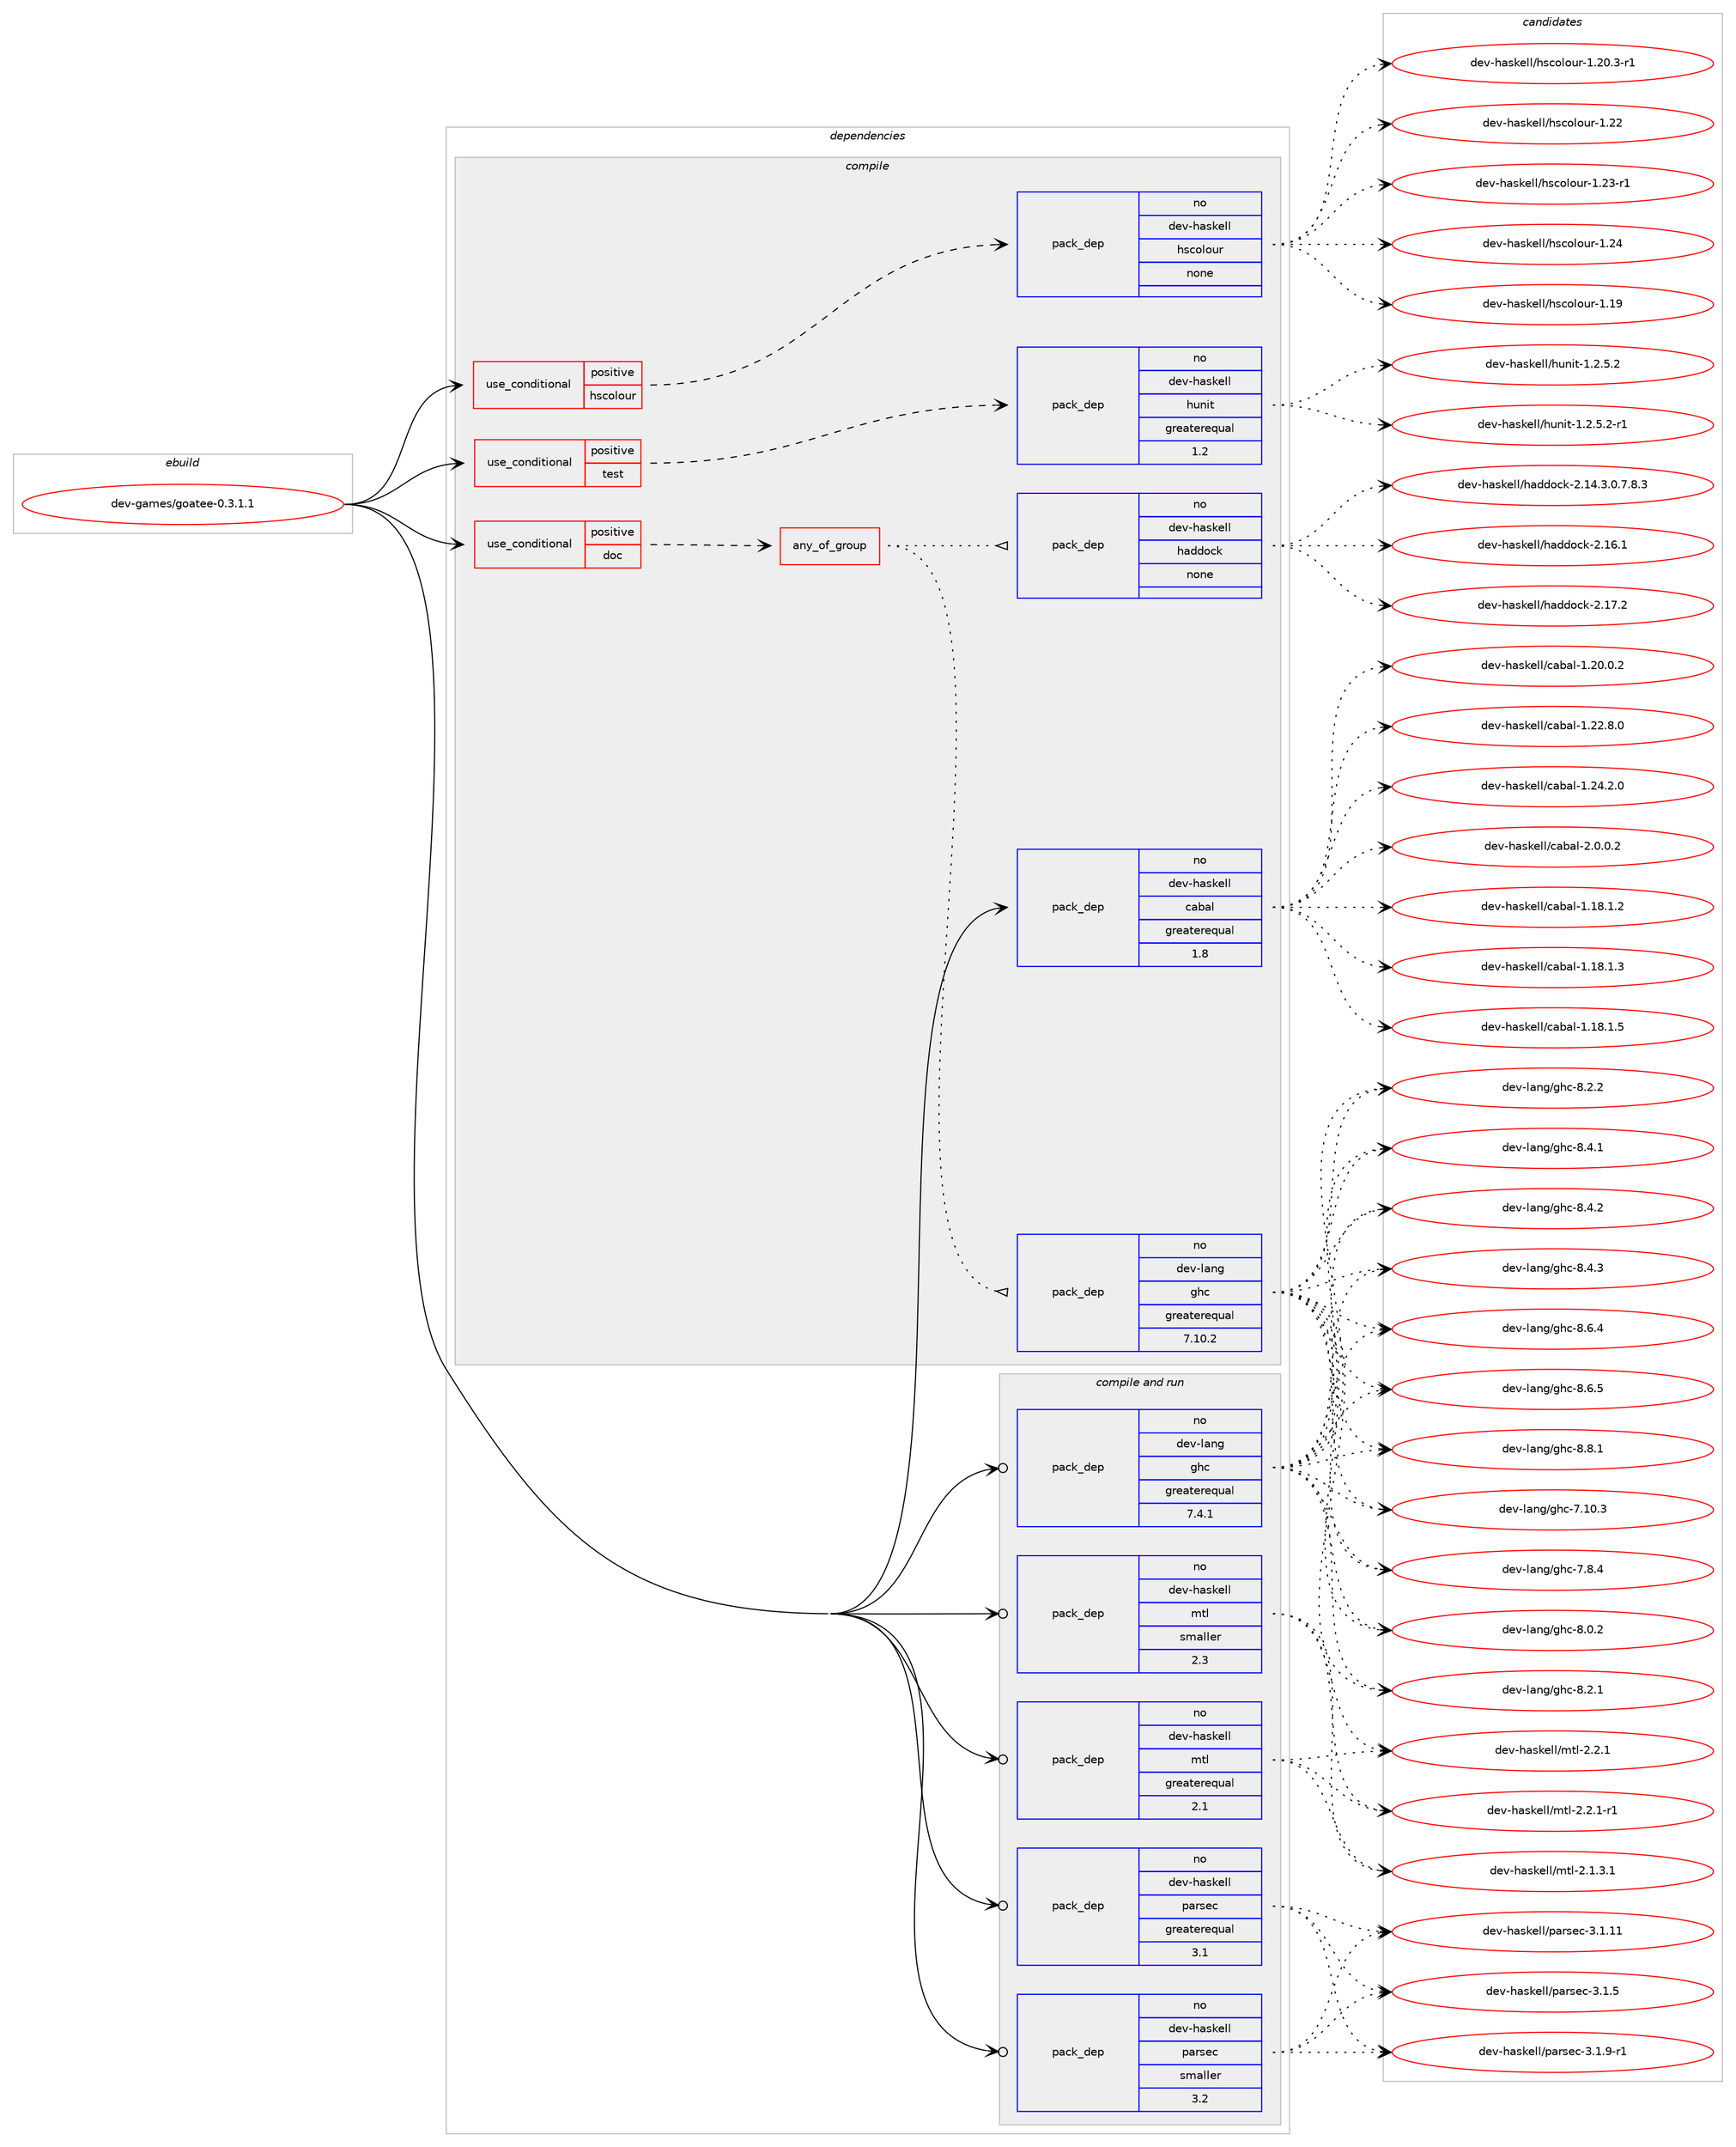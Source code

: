 digraph prolog {

# *************
# Graph options
# *************

newrank=true;
concentrate=true;
compound=true;
graph [rankdir=LR,fontname=Helvetica,fontsize=10,ranksep=1.5];#, ranksep=2.5, nodesep=0.2];
edge  [arrowhead=vee];
node  [fontname=Helvetica,fontsize=10];

# **********
# The ebuild
# **********

subgraph cluster_leftcol {
color=gray;
rank=same;
label=<<i>ebuild</i>>;
id [label="dev-games/goatee-0.3.1.1", color=red, width=4, href="../dev-games/goatee-0.3.1.1.svg"];
}

# ****************
# The dependencies
# ****************

subgraph cluster_midcol {
color=gray;
label=<<i>dependencies</i>>;
subgraph cluster_compile {
fillcolor="#eeeeee";
style=filled;
label=<<i>compile</i>>;
subgraph cond124481 {
dependency524989 [label=<<TABLE BORDER="0" CELLBORDER="1" CELLSPACING="0" CELLPADDING="4"><TR><TD ROWSPAN="3" CELLPADDING="10">use_conditional</TD></TR><TR><TD>positive</TD></TR><TR><TD>doc</TD></TR></TABLE>>, shape=none, color=red];
subgraph any9427 {
dependency524990 [label=<<TABLE BORDER="0" CELLBORDER="1" CELLSPACING="0" CELLPADDING="4"><TR><TD CELLPADDING="10">any_of_group</TD></TR></TABLE>>, shape=none, color=red];subgraph pack390724 {
dependency524991 [label=<<TABLE BORDER="0" CELLBORDER="1" CELLSPACING="0" CELLPADDING="4" WIDTH="220"><TR><TD ROWSPAN="6" CELLPADDING="30">pack_dep</TD></TR><TR><TD WIDTH="110">no</TD></TR><TR><TD>dev-haskell</TD></TR><TR><TD>haddock</TD></TR><TR><TD>none</TD></TR><TR><TD></TD></TR></TABLE>>, shape=none, color=blue];
}
dependency524990:e -> dependency524991:w [weight=20,style="dotted",arrowhead="oinv"];
subgraph pack390725 {
dependency524992 [label=<<TABLE BORDER="0" CELLBORDER="1" CELLSPACING="0" CELLPADDING="4" WIDTH="220"><TR><TD ROWSPAN="6" CELLPADDING="30">pack_dep</TD></TR><TR><TD WIDTH="110">no</TD></TR><TR><TD>dev-lang</TD></TR><TR><TD>ghc</TD></TR><TR><TD>greaterequal</TD></TR><TR><TD>7.10.2</TD></TR></TABLE>>, shape=none, color=blue];
}
dependency524990:e -> dependency524992:w [weight=20,style="dotted",arrowhead="oinv"];
}
dependency524989:e -> dependency524990:w [weight=20,style="dashed",arrowhead="vee"];
}
id:e -> dependency524989:w [weight=20,style="solid",arrowhead="vee"];
subgraph cond124482 {
dependency524993 [label=<<TABLE BORDER="0" CELLBORDER="1" CELLSPACING="0" CELLPADDING="4"><TR><TD ROWSPAN="3" CELLPADDING="10">use_conditional</TD></TR><TR><TD>positive</TD></TR><TR><TD>hscolour</TD></TR></TABLE>>, shape=none, color=red];
subgraph pack390726 {
dependency524994 [label=<<TABLE BORDER="0" CELLBORDER="1" CELLSPACING="0" CELLPADDING="4" WIDTH="220"><TR><TD ROWSPAN="6" CELLPADDING="30">pack_dep</TD></TR><TR><TD WIDTH="110">no</TD></TR><TR><TD>dev-haskell</TD></TR><TR><TD>hscolour</TD></TR><TR><TD>none</TD></TR><TR><TD></TD></TR></TABLE>>, shape=none, color=blue];
}
dependency524993:e -> dependency524994:w [weight=20,style="dashed",arrowhead="vee"];
}
id:e -> dependency524993:w [weight=20,style="solid",arrowhead="vee"];
subgraph cond124483 {
dependency524995 [label=<<TABLE BORDER="0" CELLBORDER="1" CELLSPACING="0" CELLPADDING="4"><TR><TD ROWSPAN="3" CELLPADDING="10">use_conditional</TD></TR><TR><TD>positive</TD></TR><TR><TD>test</TD></TR></TABLE>>, shape=none, color=red];
subgraph pack390727 {
dependency524996 [label=<<TABLE BORDER="0" CELLBORDER="1" CELLSPACING="0" CELLPADDING="4" WIDTH="220"><TR><TD ROWSPAN="6" CELLPADDING="30">pack_dep</TD></TR><TR><TD WIDTH="110">no</TD></TR><TR><TD>dev-haskell</TD></TR><TR><TD>hunit</TD></TR><TR><TD>greaterequal</TD></TR><TR><TD>1.2</TD></TR></TABLE>>, shape=none, color=blue];
}
dependency524995:e -> dependency524996:w [weight=20,style="dashed",arrowhead="vee"];
}
id:e -> dependency524995:w [weight=20,style="solid",arrowhead="vee"];
subgraph pack390728 {
dependency524997 [label=<<TABLE BORDER="0" CELLBORDER="1" CELLSPACING="0" CELLPADDING="4" WIDTH="220"><TR><TD ROWSPAN="6" CELLPADDING="30">pack_dep</TD></TR><TR><TD WIDTH="110">no</TD></TR><TR><TD>dev-haskell</TD></TR><TR><TD>cabal</TD></TR><TR><TD>greaterequal</TD></TR><TR><TD>1.8</TD></TR></TABLE>>, shape=none, color=blue];
}
id:e -> dependency524997:w [weight=20,style="solid",arrowhead="vee"];
}
subgraph cluster_compileandrun {
fillcolor="#eeeeee";
style=filled;
label=<<i>compile and run</i>>;
subgraph pack390729 {
dependency524998 [label=<<TABLE BORDER="0" CELLBORDER="1" CELLSPACING="0" CELLPADDING="4" WIDTH="220"><TR><TD ROWSPAN="6" CELLPADDING="30">pack_dep</TD></TR><TR><TD WIDTH="110">no</TD></TR><TR><TD>dev-haskell</TD></TR><TR><TD>mtl</TD></TR><TR><TD>greaterequal</TD></TR><TR><TD>2.1</TD></TR></TABLE>>, shape=none, color=blue];
}
id:e -> dependency524998:w [weight=20,style="solid",arrowhead="odotvee"];
subgraph pack390730 {
dependency524999 [label=<<TABLE BORDER="0" CELLBORDER="1" CELLSPACING="0" CELLPADDING="4" WIDTH="220"><TR><TD ROWSPAN="6" CELLPADDING="30">pack_dep</TD></TR><TR><TD WIDTH="110">no</TD></TR><TR><TD>dev-haskell</TD></TR><TR><TD>mtl</TD></TR><TR><TD>smaller</TD></TR><TR><TD>2.3</TD></TR></TABLE>>, shape=none, color=blue];
}
id:e -> dependency524999:w [weight=20,style="solid",arrowhead="odotvee"];
subgraph pack390731 {
dependency525000 [label=<<TABLE BORDER="0" CELLBORDER="1" CELLSPACING="0" CELLPADDING="4" WIDTH="220"><TR><TD ROWSPAN="6" CELLPADDING="30">pack_dep</TD></TR><TR><TD WIDTH="110">no</TD></TR><TR><TD>dev-haskell</TD></TR><TR><TD>parsec</TD></TR><TR><TD>greaterequal</TD></TR><TR><TD>3.1</TD></TR></TABLE>>, shape=none, color=blue];
}
id:e -> dependency525000:w [weight=20,style="solid",arrowhead="odotvee"];
subgraph pack390732 {
dependency525001 [label=<<TABLE BORDER="0" CELLBORDER="1" CELLSPACING="0" CELLPADDING="4" WIDTH="220"><TR><TD ROWSPAN="6" CELLPADDING="30">pack_dep</TD></TR><TR><TD WIDTH="110">no</TD></TR><TR><TD>dev-haskell</TD></TR><TR><TD>parsec</TD></TR><TR><TD>smaller</TD></TR><TR><TD>3.2</TD></TR></TABLE>>, shape=none, color=blue];
}
id:e -> dependency525001:w [weight=20,style="solid",arrowhead="odotvee"];
subgraph pack390733 {
dependency525002 [label=<<TABLE BORDER="0" CELLBORDER="1" CELLSPACING="0" CELLPADDING="4" WIDTH="220"><TR><TD ROWSPAN="6" CELLPADDING="30">pack_dep</TD></TR><TR><TD WIDTH="110">no</TD></TR><TR><TD>dev-lang</TD></TR><TR><TD>ghc</TD></TR><TR><TD>greaterequal</TD></TR><TR><TD>7.4.1</TD></TR></TABLE>>, shape=none, color=blue];
}
id:e -> dependency525002:w [weight=20,style="solid",arrowhead="odotvee"];
}
subgraph cluster_run {
fillcolor="#eeeeee";
style=filled;
label=<<i>run</i>>;
}
}

# **************
# The candidates
# **************

subgraph cluster_choices {
rank=same;
color=gray;
label=<<i>candidates</i>>;

subgraph choice390724 {
color=black;
nodesep=1;
choice1001011184510497115107101108108471049710010011199107455046495246514648465546564651 [label="dev-haskell/haddock-2.14.3.0.7.8.3", color=red, width=4,href="../dev-haskell/haddock-2.14.3.0.7.8.3.svg"];
choice100101118451049711510710110810847104971001001119910745504649544649 [label="dev-haskell/haddock-2.16.1", color=red, width=4,href="../dev-haskell/haddock-2.16.1.svg"];
choice100101118451049711510710110810847104971001001119910745504649554650 [label="dev-haskell/haddock-2.17.2", color=red, width=4,href="../dev-haskell/haddock-2.17.2.svg"];
dependency524991:e -> choice1001011184510497115107101108108471049710010011199107455046495246514648465546564651:w [style=dotted,weight="100"];
dependency524991:e -> choice100101118451049711510710110810847104971001001119910745504649544649:w [style=dotted,weight="100"];
dependency524991:e -> choice100101118451049711510710110810847104971001001119910745504649554650:w [style=dotted,weight="100"];
}
subgraph choice390725 {
color=black;
nodesep=1;
choice1001011184510897110103471031049945554649484651 [label="dev-lang/ghc-7.10.3", color=red, width=4,href="../dev-lang/ghc-7.10.3.svg"];
choice10010111845108971101034710310499455546564652 [label="dev-lang/ghc-7.8.4", color=red, width=4,href="../dev-lang/ghc-7.8.4.svg"];
choice10010111845108971101034710310499455646484650 [label="dev-lang/ghc-8.0.2", color=red, width=4,href="../dev-lang/ghc-8.0.2.svg"];
choice10010111845108971101034710310499455646504649 [label="dev-lang/ghc-8.2.1", color=red, width=4,href="../dev-lang/ghc-8.2.1.svg"];
choice10010111845108971101034710310499455646504650 [label="dev-lang/ghc-8.2.2", color=red, width=4,href="../dev-lang/ghc-8.2.2.svg"];
choice10010111845108971101034710310499455646524649 [label="dev-lang/ghc-8.4.1", color=red, width=4,href="../dev-lang/ghc-8.4.1.svg"];
choice10010111845108971101034710310499455646524650 [label="dev-lang/ghc-8.4.2", color=red, width=4,href="../dev-lang/ghc-8.4.2.svg"];
choice10010111845108971101034710310499455646524651 [label="dev-lang/ghc-8.4.3", color=red, width=4,href="../dev-lang/ghc-8.4.3.svg"];
choice10010111845108971101034710310499455646544652 [label="dev-lang/ghc-8.6.4", color=red, width=4,href="../dev-lang/ghc-8.6.4.svg"];
choice10010111845108971101034710310499455646544653 [label="dev-lang/ghc-8.6.5", color=red, width=4,href="../dev-lang/ghc-8.6.5.svg"];
choice10010111845108971101034710310499455646564649 [label="dev-lang/ghc-8.8.1", color=red, width=4,href="../dev-lang/ghc-8.8.1.svg"];
dependency524992:e -> choice1001011184510897110103471031049945554649484651:w [style=dotted,weight="100"];
dependency524992:e -> choice10010111845108971101034710310499455546564652:w [style=dotted,weight="100"];
dependency524992:e -> choice10010111845108971101034710310499455646484650:w [style=dotted,weight="100"];
dependency524992:e -> choice10010111845108971101034710310499455646504649:w [style=dotted,weight="100"];
dependency524992:e -> choice10010111845108971101034710310499455646504650:w [style=dotted,weight="100"];
dependency524992:e -> choice10010111845108971101034710310499455646524649:w [style=dotted,weight="100"];
dependency524992:e -> choice10010111845108971101034710310499455646524650:w [style=dotted,weight="100"];
dependency524992:e -> choice10010111845108971101034710310499455646524651:w [style=dotted,weight="100"];
dependency524992:e -> choice10010111845108971101034710310499455646544652:w [style=dotted,weight="100"];
dependency524992:e -> choice10010111845108971101034710310499455646544653:w [style=dotted,weight="100"];
dependency524992:e -> choice10010111845108971101034710310499455646564649:w [style=dotted,weight="100"];
}
subgraph choice390726 {
color=black;
nodesep=1;
choice100101118451049711510710110810847104115991111081111171144549464957 [label="dev-haskell/hscolour-1.19", color=red, width=4,href="../dev-haskell/hscolour-1.19.svg"];
choice10010111845104971151071011081084710411599111108111117114454946504846514511449 [label="dev-haskell/hscolour-1.20.3-r1", color=red, width=4,href="../dev-haskell/hscolour-1.20.3-r1.svg"];
choice100101118451049711510710110810847104115991111081111171144549465050 [label="dev-haskell/hscolour-1.22", color=red, width=4,href="../dev-haskell/hscolour-1.22.svg"];
choice1001011184510497115107101108108471041159911110811111711445494650514511449 [label="dev-haskell/hscolour-1.23-r1", color=red, width=4,href="../dev-haskell/hscolour-1.23-r1.svg"];
choice100101118451049711510710110810847104115991111081111171144549465052 [label="dev-haskell/hscolour-1.24", color=red, width=4,href="../dev-haskell/hscolour-1.24.svg"];
dependency524994:e -> choice100101118451049711510710110810847104115991111081111171144549464957:w [style=dotted,weight="100"];
dependency524994:e -> choice10010111845104971151071011081084710411599111108111117114454946504846514511449:w [style=dotted,weight="100"];
dependency524994:e -> choice100101118451049711510710110810847104115991111081111171144549465050:w [style=dotted,weight="100"];
dependency524994:e -> choice1001011184510497115107101108108471041159911110811111711445494650514511449:w [style=dotted,weight="100"];
dependency524994:e -> choice100101118451049711510710110810847104115991111081111171144549465052:w [style=dotted,weight="100"];
}
subgraph choice390727 {
color=black;
nodesep=1;
choice1001011184510497115107101108108471041171101051164549465046534650 [label="dev-haskell/hunit-1.2.5.2", color=red, width=4,href="../dev-haskell/hunit-1.2.5.2.svg"];
choice10010111845104971151071011081084710411711010511645494650465346504511449 [label="dev-haskell/hunit-1.2.5.2-r1", color=red, width=4,href="../dev-haskell/hunit-1.2.5.2-r1.svg"];
dependency524996:e -> choice1001011184510497115107101108108471041171101051164549465046534650:w [style=dotted,weight="100"];
dependency524996:e -> choice10010111845104971151071011081084710411711010511645494650465346504511449:w [style=dotted,weight="100"];
}
subgraph choice390728 {
color=black;
nodesep=1;
choice10010111845104971151071011081084799979897108454946495646494650 [label="dev-haskell/cabal-1.18.1.2", color=red, width=4,href="../dev-haskell/cabal-1.18.1.2.svg"];
choice10010111845104971151071011081084799979897108454946495646494651 [label="dev-haskell/cabal-1.18.1.3", color=red, width=4,href="../dev-haskell/cabal-1.18.1.3.svg"];
choice10010111845104971151071011081084799979897108454946495646494653 [label="dev-haskell/cabal-1.18.1.5", color=red, width=4,href="../dev-haskell/cabal-1.18.1.5.svg"];
choice10010111845104971151071011081084799979897108454946504846484650 [label="dev-haskell/cabal-1.20.0.2", color=red, width=4,href="../dev-haskell/cabal-1.20.0.2.svg"];
choice10010111845104971151071011081084799979897108454946505046564648 [label="dev-haskell/cabal-1.22.8.0", color=red, width=4,href="../dev-haskell/cabal-1.22.8.0.svg"];
choice10010111845104971151071011081084799979897108454946505246504648 [label="dev-haskell/cabal-1.24.2.0", color=red, width=4,href="../dev-haskell/cabal-1.24.2.0.svg"];
choice100101118451049711510710110810847999798971084550464846484650 [label="dev-haskell/cabal-2.0.0.2", color=red, width=4,href="../dev-haskell/cabal-2.0.0.2.svg"];
dependency524997:e -> choice10010111845104971151071011081084799979897108454946495646494650:w [style=dotted,weight="100"];
dependency524997:e -> choice10010111845104971151071011081084799979897108454946495646494651:w [style=dotted,weight="100"];
dependency524997:e -> choice10010111845104971151071011081084799979897108454946495646494653:w [style=dotted,weight="100"];
dependency524997:e -> choice10010111845104971151071011081084799979897108454946504846484650:w [style=dotted,weight="100"];
dependency524997:e -> choice10010111845104971151071011081084799979897108454946505046564648:w [style=dotted,weight="100"];
dependency524997:e -> choice10010111845104971151071011081084799979897108454946505246504648:w [style=dotted,weight="100"];
dependency524997:e -> choice100101118451049711510710110810847999798971084550464846484650:w [style=dotted,weight="100"];
}
subgraph choice390729 {
color=black;
nodesep=1;
choice1001011184510497115107101108108471091161084550464946514649 [label="dev-haskell/mtl-2.1.3.1", color=red, width=4,href="../dev-haskell/mtl-2.1.3.1.svg"];
choice100101118451049711510710110810847109116108455046504649 [label="dev-haskell/mtl-2.2.1", color=red, width=4,href="../dev-haskell/mtl-2.2.1.svg"];
choice1001011184510497115107101108108471091161084550465046494511449 [label="dev-haskell/mtl-2.2.1-r1", color=red, width=4,href="../dev-haskell/mtl-2.2.1-r1.svg"];
dependency524998:e -> choice1001011184510497115107101108108471091161084550464946514649:w [style=dotted,weight="100"];
dependency524998:e -> choice100101118451049711510710110810847109116108455046504649:w [style=dotted,weight="100"];
dependency524998:e -> choice1001011184510497115107101108108471091161084550465046494511449:w [style=dotted,weight="100"];
}
subgraph choice390730 {
color=black;
nodesep=1;
choice1001011184510497115107101108108471091161084550464946514649 [label="dev-haskell/mtl-2.1.3.1", color=red, width=4,href="../dev-haskell/mtl-2.1.3.1.svg"];
choice100101118451049711510710110810847109116108455046504649 [label="dev-haskell/mtl-2.2.1", color=red, width=4,href="../dev-haskell/mtl-2.2.1.svg"];
choice1001011184510497115107101108108471091161084550465046494511449 [label="dev-haskell/mtl-2.2.1-r1", color=red, width=4,href="../dev-haskell/mtl-2.2.1-r1.svg"];
dependency524999:e -> choice1001011184510497115107101108108471091161084550464946514649:w [style=dotted,weight="100"];
dependency524999:e -> choice100101118451049711510710110810847109116108455046504649:w [style=dotted,weight="100"];
dependency524999:e -> choice1001011184510497115107101108108471091161084550465046494511449:w [style=dotted,weight="100"];
}
subgraph choice390731 {
color=black;
nodesep=1;
choice100101118451049711510710110810847112971141151019945514649464949 [label="dev-haskell/parsec-3.1.11", color=red, width=4,href="../dev-haskell/parsec-3.1.11.svg"];
choice1001011184510497115107101108108471129711411510199455146494653 [label="dev-haskell/parsec-3.1.5", color=red, width=4,href="../dev-haskell/parsec-3.1.5.svg"];
choice10010111845104971151071011081084711297114115101994551464946574511449 [label="dev-haskell/parsec-3.1.9-r1", color=red, width=4,href="../dev-haskell/parsec-3.1.9-r1.svg"];
dependency525000:e -> choice100101118451049711510710110810847112971141151019945514649464949:w [style=dotted,weight="100"];
dependency525000:e -> choice1001011184510497115107101108108471129711411510199455146494653:w [style=dotted,weight="100"];
dependency525000:e -> choice10010111845104971151071011081084711297114115101994551464946574511449:w [style=dotted,weight="100"];
}
subgraph choice390732 {
color=black;
nodesep=1;
choice100101118451049711510710110810847112971141151019945514649464949 [label="dev-haskell/parsec-3.1.11", color=red, width=4,href="../dev-haskell/parsec-3.1.11.svg"];
choice1001011184510497115107101108108471129711411510199455146494653 [label="dev-haskell/parsec-3.1.5", color=red, width=4,href="../dev-haskell/parsec-3.1.5.svg"];
choice10010111845104971151071011081084711297114115101994551464946574511449 [label="dev-haskell/parsec-3.1.9-r1", color=red, width=4,href="../dev-haskell/parsec-3.1.9-r1.svg"];
dependency525001:e -> choice100101118451049711510710110810847112971141151019945514649464949:w [style=dotted,weight="100"];
dependency525001:e -> choice1001011184510497115107101108108471129711411510199455146494653:w [style=dotted,weight="100"];
dependency525001:e -> choice10010111845104971151071011081084711297114115101994551464946574511449:w [style=dotted,weight="100"];
}
subgraph choice390733 {
color=black;
nodesep=1;
choice1001011184510897110103471031049945554649484651 [label="dev-lang/ghc-7.10.3", color=red, width=4,href="../dev-lang/ghc-7.10.3.svg"];
choice10010111845108971101034710310499455546564652 [label="dev-lang/ghc-7.8.4", color=red, width=4,href="../dev-lang/ghc-7.8.4.svg"];
choice10010111845108971101034710310499455646484650 [label="dev-lang/ghc-8.0.2", color=red, width=4,href="../dev-lang/ghc-8.0.2.svg"];
choice10010111845108971101034710310499455646504649 [label="dev-lang/ghc-8.2.1", color=red, width=4,href="../dev-lang/ghc-8.2.1.svg"];
choice10010111845108971101034710310499455646504650 [label="dev-lang/ghc-8.2.2", color=red, width=4,href="../dev-lang/ghc-8.2.2.svg"];
choice10010111845108971101034710310499455646524649 [label="dev-lang/ghc-8.4.1", color=red, width=4,href="../dev-lang/ghc-8.4.1.svg"];
choice10010111845108971101034710310499455646524650 [label="dev-lang/ghc-8.4.2", color=red, width=4,href="../dev-lang/ghc-8.4.2.svg"];
choice10010111845108971101034710310499455646524651 [label="dev-lang/ghc-8.4.3", color=red, width=4,href="../dev-lang/ghc-8.4.3.svg"];
choice10010111845108971101034710310499455646544652 [label="dev-lang/ghc-8.6.4", color=red, width=4,href="../dev-lang/ghc-8.6.4.svg"];
choice10010111845108971101034710310499455646544653 [label="dev-lang/ghc-8.6.5", color=red, width=4,href="../dev-lang/ghc-8.6.5.svg"];
choice10010111845108971101034710310499455646564649 [label="dev-lang/ghc-8.8.1", color=red, width=4,href="../dev-lang/ghc-8.8.1.svg"];
dependency525002:e -> choice1001011184510897110103471031049945554649484651:w [style=dotted,weight="100"];
dependency525002:e -> choice10010111845108971101034710310499455546564652:w [style=dotted,weight="100"];
dependency525002:e -> choice10010111845108971101034710310499455646484650:w [style=dotted,weight="100"];
dependency525002:e -> choice10010111845108971101034710310499455646504649:w [style=dotted,weight="100"];
dependency525002:e -> choice10010111845108971101034710310499455646504650:w [style=dotted,weight="100"];
dependency525002:e -> choice10010111845108971101034710310499455646524649:w [style=dotted,weight="100"];
dependency525002:e -> choice10010111845108971101034710310499455646524650:w [style=dotted,weight="100"];
dependency525002:e -> choice10010111845108971101034710310499455646524651:w [style=dotted,weight="100"];
dependency525002:e -> choice10010111845108971101034710310499455646544652:w [style=dotted,weight="100"];
dependency525002:e -> choice10010111845108971101034710310499455646544653:w [style=dotted,weight="100"];
dependency525002:e -> choice10010111845108971101034710310499455646564649:w [style=dotted,weight="100"];
}
}

}
